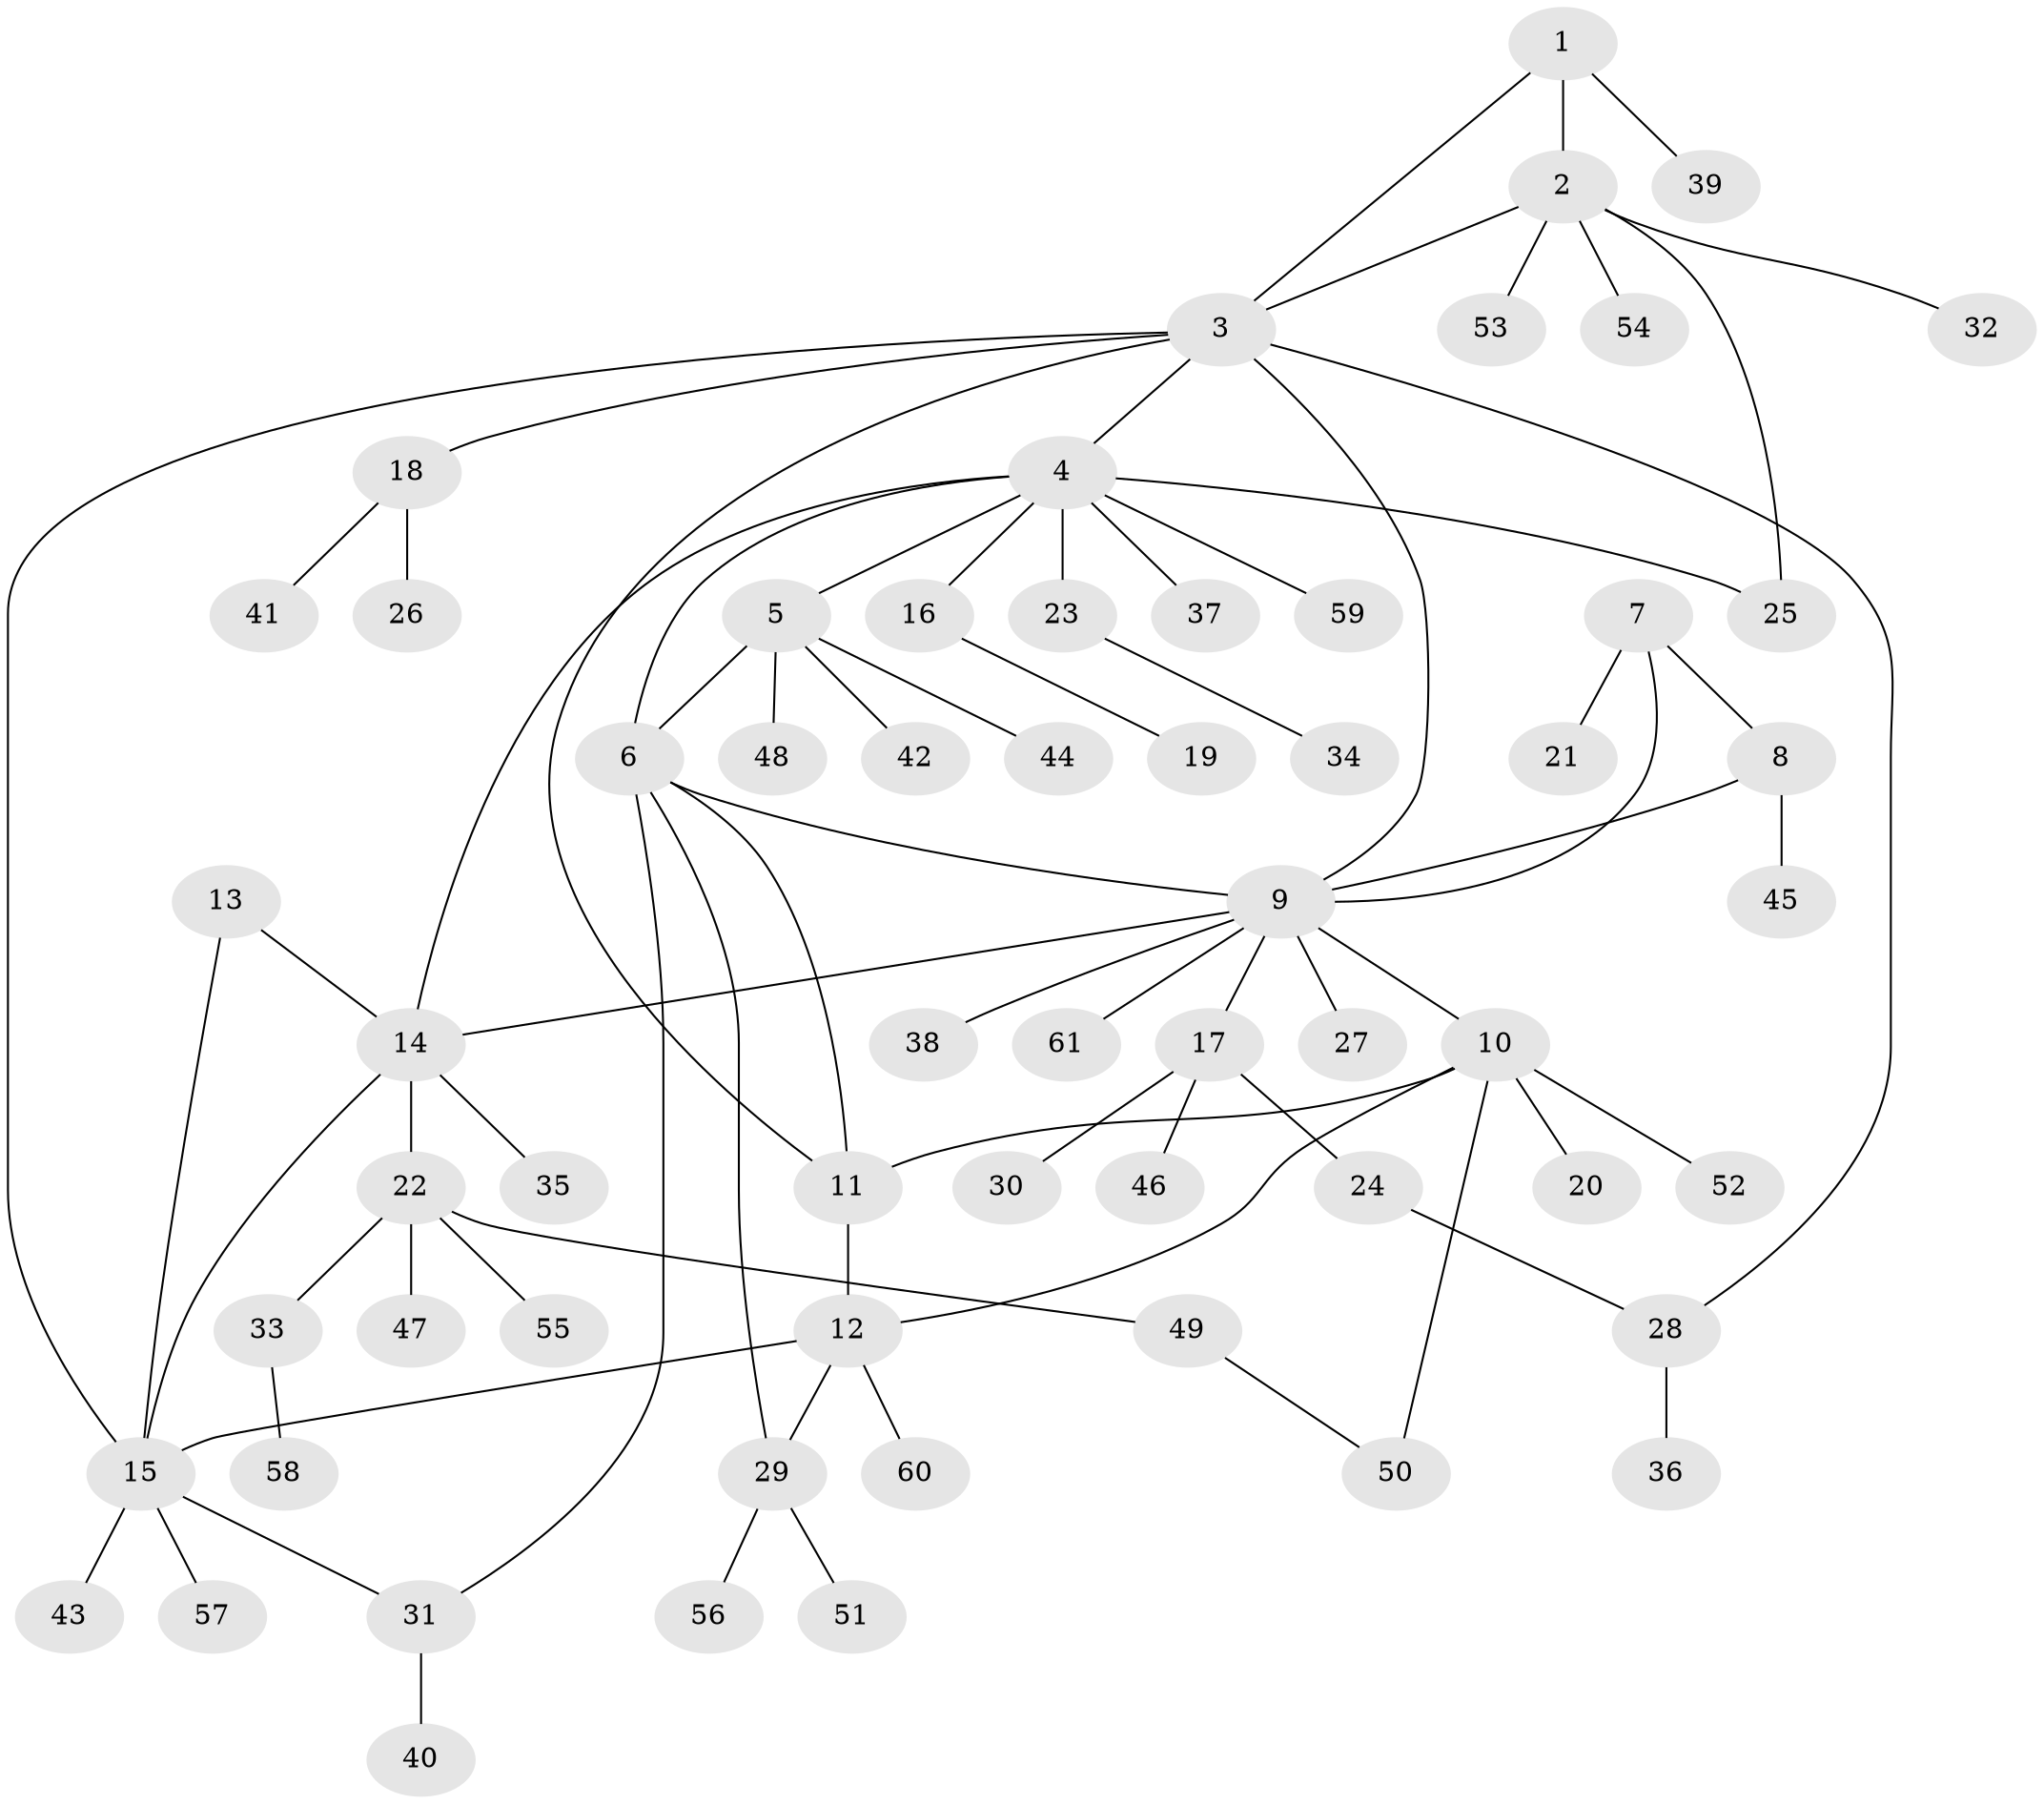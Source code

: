 // coarse degree distribution, {2: 0.47368421052631576, 3: 0.10526315789473684, 11: 0.05263157894736842, 5: 0.15789473684210525, 1: 0.21052631578947367}
// Generated by graph-tools (version 1.1) at 2025/52/03/04/25 22:52:08]
// undirected, 61 vertices, 76 edges
graph export_dot {
  node [color=gray90,style=filled];
  1;
  2;
  3;
  4;
  5;
  6;
  7;
  8;
  9;
  10;
  11;
  12;
  13;
  14;
  15;
  16;
  17;
  18;
  19;
  20;
  21;
  22;
  23;
  24;
  25;
  26;
  27;
  28;
  29;
  30;
  31;
  32;
  33;
  34;
  35;
  36;
  37;
  38;
  39;
  40;
  41;
  42;
  43;
  44;
  45;
  46;
  47;
  48;
  49;
  50;
  51;
  52;
  53;
  54;
  55;
  56;
  57;
  58;
  59;
  60;
  61;
  1 -- 2;
  1 -- 3;
  1 -- 39;
  2 -- 3;
  2 -- 25;
  2 -- 32;
  2 -- 53;
  2 -- 54;
  3 -- 4;
  3 -- 9;
  3 -- 11;
  3 -- 15;
  3 -- 18;
  3 -- 28;
  4 -- 5;
  4 -- 6;
  4 -- 14;
  4 -- 16;
  4 -- 23;
  4 -- 25;
  4 -- 37;
  4 -- 59;
  5 -- 6;
  5 -- 42;
  5 -- 44;
  5 -- 48;
  6 -- 9;
  6 -- 11;
  6 -- 29;
  6 -- 31;
  7 -- 8;
  7 -- 9;
  7 -- 21;
  8 -- 9;
  8 -- 45;
  9 -- 10;
  9 -- 14;
  9 -- 17;
  9 -- 27;
  9 -- 38;
  9 -- 61;
  10 -- 11;
  10 -- 12;
  10 -- 20;
  10 -- 50;
  10 -- 52;
  11 -- 12;
  12 -- 15;
  12 -- 29;
  12 -- 60;
  13 -- 14;
  13 -- 15;
  14 -- 15;
  14 -- 22;
  14 -- 35;
  15 -- 31;
  15 -- 43;
  15 -- 57;
  16 -- 19;
  17 -- 24;
  17 -- 30;
  17 -- 46;
  18 -- 26;
  18 -- 41;
  22 -- 33;
  22 -- 47;
  22 -- 49;
  22 -- 55;
  23 -- 34;
  24 -- 28;
  28 -- 36;
  29 -- 51;
  29 -- 56;
  31 -- 40;
  33 -- 58;
  49 -- 50;
}
